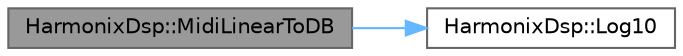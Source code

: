 digraph "HarmonixDsp::MidiLinearToDB"
{
 // INTERACTIVE_SVG=YES
 // LATEX_PDF_SIZE
  bgcolor="transparent";
  edge [fontname=Helvetica,fontsize=10,labelfontname=Helvetica,labelfontsize=10];
  node [fontname=Helvetica,fontsize=10,shape=box,height=0.2,width=0.4];
  rankdir="LR";
  Node1 [id="Node000001",label="HarmonixDsp::MidiLinearToDB",height=0.2,width=0.4,color="gray40", fillcolor="grey60", style="filled", fontcolor="black",tooltip=" "];
  Node1 -> Node2 [id="edge1_Node000001_Node000002",color="steelblue1",style="solid",tooltip=" "];
  Node2 [id="Node000002",label="HarmonixDsp::Log10",height=0.2,width=0.4,color="grey40", fillcolor="white", style="filled",URL="$d0/db6/namespaceHarmonixDsp.html#a60a767a1a0d7b5e397b80c8c4f95568c",tooltip=" "];
}
